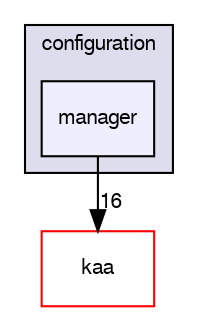 digraph "/var/lib/jenkins/workspace/kaa_public/client/client-multi/client-cpp/impl/configuration/manager" {
  bgcolor=transparent;
  compound=true
  node [ fontsize="10", fontname="FreeSans"];
  edge [ labelfontsize="10", labelfontname="FreeSans"];
  subgraph clusterdir_ef278dcabae3586c770463c501a3aa6e {
    graph [ bgcolor="#ddddee", pencolor="black", label="configuration" fontname="FreeSans", fontsize="10", URL="dir_ef278dcabae3586c770463c501a3aa6e.html"]
  dir_a963e8274b2e662b135aae1e2147f858 [shape=box, label="manager", style="filled", fillcolor="#eeeeff", pencolor="black", URL="dir_a963e8274b2e662b135aae1e2147f858.html"];
  }
  dir_1ac78b1500c3fd9a977bacb448b54d1a [shape=box label="kaa" color="red" URL="dir_1ac78b1500c3fd9a977bacb448b54d1a.html"];
  dir_a963e8274b2e662b135aae1e2147f858->dir_1ac78b1500c3fd9a977bacb448b54d1a [headlabel="16", labeldistance=1.5 headhref="dir_000026_000040.html"];
}
